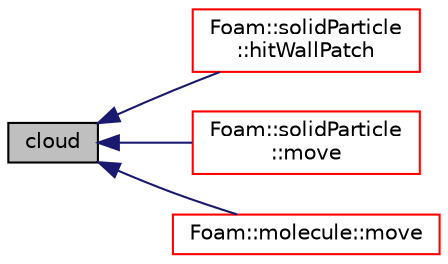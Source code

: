 digraph "cloud"
{
  bgcolor="transparent";
  edge [fontname="Helvetica",fontsize="10",labelfontname="Helvetica",labelfontsize="10"];
  node [fontname="Helvetica",fontsize="10",shape=record];
  rankdir="LR";
  Node1 [label="cloud",height=0.2,width=0.4,color="black", fillcolor="grey75", style="filled", fontcolor="black"];
  Node1 -> Node2 [dir="back",color="midnightblue",fontsize="10",style="solid",fontname="Helvetica"];
  Node2 [label="Foam::solidParticle\l::hitWallPatch",height=0.2,width=0.4,color="red",URL="$a02448.html#a83ddd4996e7a12d68168442c5f04ca72",tooltip="Overridable function to handle the particle hitting a wallPatch. "];
  Node1 -> Node3 [dir="back",color="midnightblue",fontsize="10",style="solid",fontname="Helvetica"];
  Node3 [label="Foam::solidParticle\l::move",height=0.2,width=0.4,color="red",URL="$a02448.html#aa3b793966d64802fdf262dd4d14d21ed",tooltip="Move. "];
  Node1 -> Node4 [dir="back",color="midnightblue",fontsize="10",style="solid",fontname="Helvetica"];
  Node4 [label="Foam::molecule::move",height=0.2,width=0.4,color="red",URL="$a01555.html#ab2af4f225a9c3e9d8789961151f121ac"];
}

